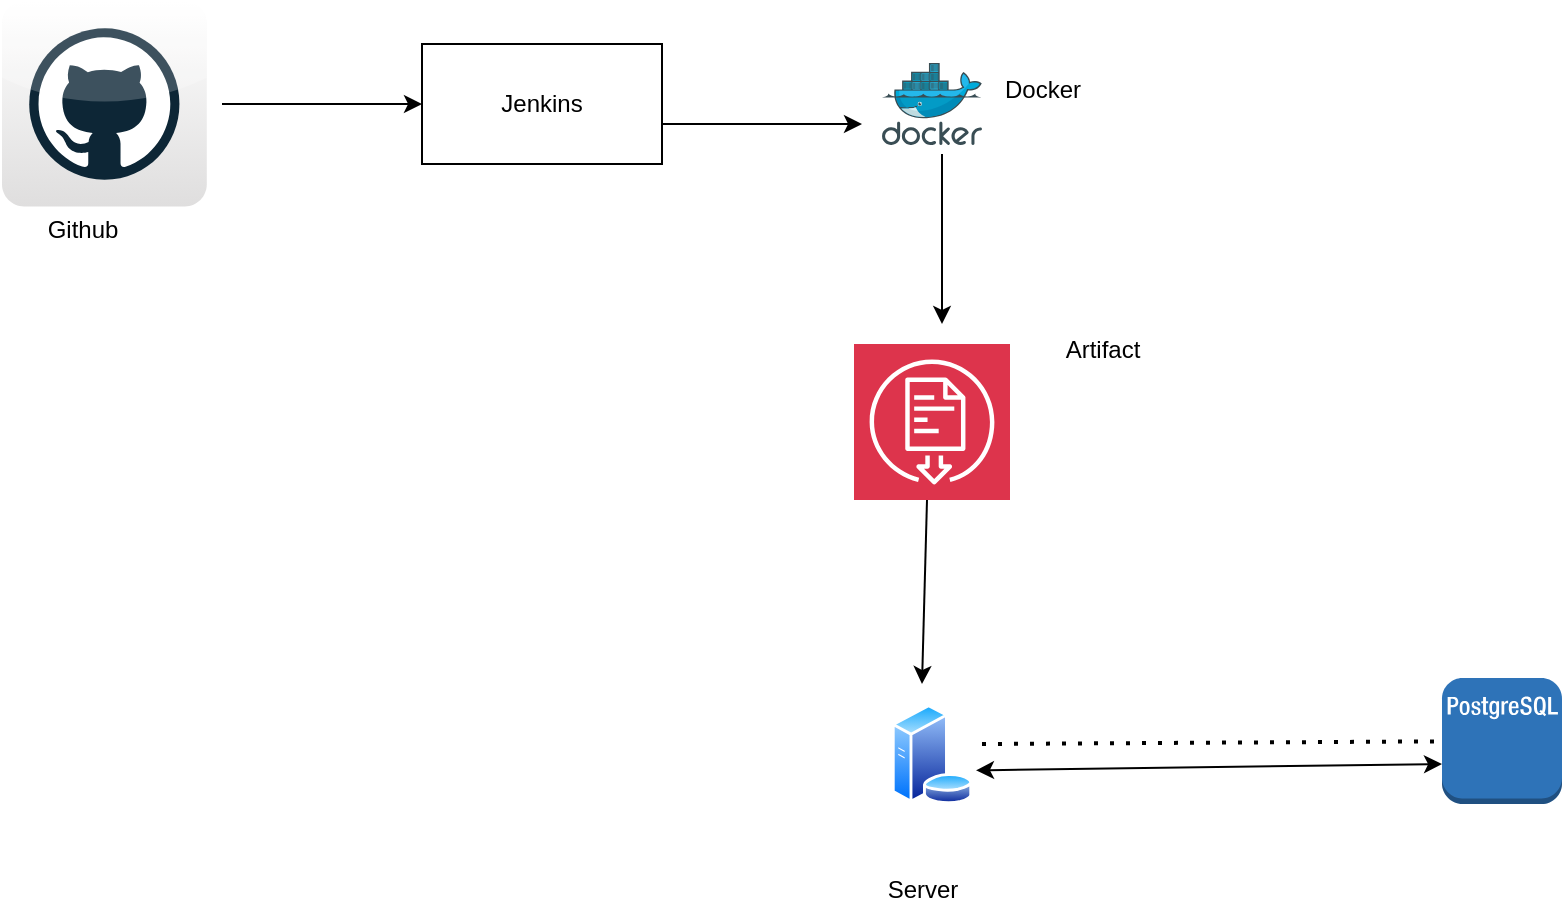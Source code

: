 <mxfile version="24.4.13" type="device" pages="2">
  <diagram id="yb49rx6w2PYvyugQtVp_" name="Simple delpoyment ">
    <mxGraphModel dx="1674" dy="892" grid="1" gridSize="10" guides="1" tooltips="1" connect="1" arrows="1" fold="1" page="1" pageScale="1" pageWidth="850" pageHeight="1100" math="0" shadow="0">
      <root>
        <mxCell id="0" />
        <mxCell id="1" parent="0" />
        <mxCell id="uhG4YwC8ldVMHGSl_bex-1" value="Jenkins" style="rounded=0;whiteSpace=wrap;html=1;" vertex="1" parent="1">
          <mxGeometry x="240" y="80" width="120" height="60" as="geometry" />
        </mxCell>
        <mxCell id="uhG4YwC8ldVMHGSl_bex-2" value="" style="endArrow=classic;html=1;rounded=0;" edge="1" parent="1">
          <mxGeometry width="50" height="50" relative="1" as="geometry">
            <mxPoint x="140" y="110" as="sourcePoint" />
            <mxPoint x="240" y="110" as="targetPoint" />
          </mxGeometry>
        </mxCell>
        <mxCell id="G0cFC70zCTmB0lZxngho-1" value="" style="dashed=0;outlineConnect=0;html=1;align=center;labelPosition=center;verticalLabelPosition=bottom;verticalAlign=top;shape=mxgraph.webicons.github;gradientColor=#DFDEDE" vertex="1" parent="1">
          <mxGeometry x="30" y="58.8" width="102.4" height="102.4" as="geometry" />
        </mxCell>
        <mxCell id="G0cFC70zCTmB0lZxngho-2" value="" style="endArrow=classic;html=1;rounded=0;" edge="1" parent="1">
          <mxGeometry width="50" height="50" relative="1" as="geometry">
            <mxPoint x="360" y="120" as="sourcePoint" />
            <mxPoint x="460" y="120" as="targetPoint" />
          </mxGeometry>
        </mxCell>
        <mxCell id="AM3liKbqM1L85apQDmbP-1" value="" style="image;sketch=0;aspect=fixed;html=1;points=[];align=center;fontSize=12;image=img/lib/mscae/Docker.svg;" vertex="1" parent="1">
          <mxGeometry x="470" y="89.5" width="50" height="41" as="geometry" />
        </mxCell>
        <mxCell id="AM3liKbqM1L85apQDmbP-2" value="" style="sketch=0;points=[[0,0,0],[0.25,0,0],[0.5,0,0],[0.75,0,0],[1,0,0],[0,1,0],[0.25,1,0],[0.5,1,0],[0.75,1,0],[1,1,0],[0,0.25,0],[0,0.5,0],[0,0.75,0],[1,0.25,0],[1,0.5,0],[1,0.75,0]];outlineConnect=0;fontColor=#232F3E;fillColor=#DD344C;strokeColor=#ffffff;dashed=0;verticalLabelPosition=bottom;verticalAlign=top;align=center;html=1;fontSize=12;fontStyle=0;aspect=fixed;shape=mxgraph.aws4.resourceIcon;resIcon=mxgraph.aws4.artifact;" vertex="1" parent="1">
          <mxGeometry x="456" y="230" width="78" height="78" as="geometry" />
        </mxCell>
        <mxCell id="AM3liKbqM1L85apQDmbP-3" value="" style="endArrow=classic;html=1;rounded=0;" edge="1" parent="1">
          <mxGeometry width="50" height="50" relative="1" as="geometry">
            <mxPoint x="500" y="135" as="sourcePoint" />
            <mxPoint x="500" y="220" as="targetPoint" />
          </mxGeometry>
        </mxCell>
        <mxCell id="AM3liKbqM1L85apQDmbP-4" value="" style="outlineConnect=0;dashed=0;verticalLabelPosition=bottom;verticalAlign=top;align=center;html=1;shape=mxgraph.aws3.postgre_sql_instance;fillColor=#2E73B8;gradientColor=none;" vertex="1" parent="1">
          <mxGeometry x="750" y="397" width="60" height="63" as="geometry" />
        </mxCell>
        <mxCell id="AM3liKbqM1L85apQDmbP-5" value="" style="endArrow=classic;html=1;rounded=0;exitX=0.5;exitY=1;exitDx=0;exitDy=0;exitPerimeter=0;" edge="1" parent="1">
          <mxGeometry width="50" height="50" relative="1" as="geometry">
            <mxPoint x="492.5" y="308" as="sourcePoint" />
            <mxPoint x="490" y="400" as="targetPoint" />
          </mxGeometry>
        </mxCell>
        <mxCell id="AM3liKbqM1L85apQDmbP-6" value="" style="image;aspect=fixed;perimeter=ellipsePerimeter;html=1;align=center;shadow=0;dashed=0;spacingTop=3;image=img/lib/active_directory/database_server.svg;" vertex="1" parent="1">
          <mxGeometry x="474.5" y="410" width="41" height="50" as="geometry" />
        </mxCell>
        <mxCell id="AM3liKbqM1L85apQDmbP-7" value="" style="endArrow=none;dashed=1;html=1;dashPattern=1 3;strokeWidth=2;rounded=0;" edge="1" parent="1" target="AM3liKbqM1L85apQDmbP-4">
          <mxGeometry width="50" height="50" relative="1" as="geometry">
            <mxPoint x="520" y="430" as="sourcePoint" />
            <mxPoint x="570" y="380" as="targetPoint" />
          </mxGeometry>
        </mxCell>
        <mxCell id="AM3liKbqM1L85apQDmbP-8" value="" style="endArrow=classic;startArrow=classic;html=1;rounded=0;entryX=0.05;entryY=0.95;entryDx=0;entryDy=0;entryPerimeter=0;" edge="1" parent="1">
          <mxGeometry width="50" height="50" relative="1" as="geometry">
            <mxPoint x="517" y="443.15" as="sourcePoint" />
            <mxPoint x="750" y="440.0" as="targetPoint" />
          </mxGeometry>
        </mxCell>
        <mxCell id="W-1WwvfQf49BfcCnIo8O-1" value="Github" style="text;html=1;align=center;verticalAlign=middle;resizable=0;points=[];autosize=1;strokeColor=none;fillColor=none;" vertex="1" parent="1">
          <mxGeometry x="40" y="158" width="60" height="30" as="geometry" />
        </mxCell>
        <mxCell id="W-1WwvfQf49BfcCnIo8O-2" value="Docker" style="text;html=1;align=center;verticalAlign=middle;resizable=0;points=[];autosize=1;strokeColor=none;fillColor=none;" vertex="1" parent="1">
          <mxGeometry x="520" y="88" width="60" height="30" as="geometry" />
        </mxCell>
        <mxCell id="W-1WwvfQf49BfcCnIo8O-3" value="Artifact" style="text;html=1;align=center;verticalAlign=middle;resizable=0;points=[];autosize=1;strokeColor=none;fillColor=none;" vertex="1" parent="1">
          <mxGeometry x="550" y="218" width="60" height="30" as="geometry" />
        </mxCell>
        <mxCell id="W-1WwvfQf49BfcCnIo8O-4" value="Server" style="text;html=1;align=center;verticalAlign=middle;resizable=0;points=[];autosize=1;strokeColor=none;fillColor=none;" vertex="1" parent="1">
          <mxGeometry x="460" y="488" width="60" height="30" as="geometry" />
        </mxCell>
      </root>
    </mxGraphModel>
  </diagram>
  <diagram name="Azure" id="3DtD96aW4q_5SKu1PEmF">
    <mxGraphModel dx="1674" dy="892" grid="1" gridSize="10" guides="1" tooltips="1" connect="1" arrows="1" fold="1" page="1" pageScale="1" pageWidth="850" pageHeight="1100" math="0" shadow="0">
      <root>
        <mxCell id="0" />
        <mxCell id="1" parent="0" />
        <mxCell id="j5kHvW-AeX4OJAYs9I1w-1" value="" style="image;aspect=fixed;html=1;points=[];align=center;fontSize=12;image=img/lib/azure2/app_services/App_Services.svg;" vertex="1" parent="1">
          <mxGeometry x="180" y="390" width="64" height="64" as="geometry" />
        </mxCell>
        <mxCell id="y4n8BK5lundQYC1cSIpg-1" value="" style="image;aspect=fixed;html=1;points=[];align=center;fontSize=12;image=img/lib/azure2/networking/Application_Gateways.svg;" vertex="1" parent="1">
          <mxGeometry x="260" y="540" width="64" height="64" as="geometry" />
        </mxCell>
        <mxCell id="y4n8BK5lundQYC1cSIpg-2" value="" style="image;aspect=fixed;html=1;points=[];align=center;fontSize=12;image=img/lib/azure2/databases/Azure_Database_PostgreSQL_Server.svg;" vertex="1" parent="1">
          <mxGeometry x="650" y="394" width="48" height="64" as="geometry" />
        </mxCell>
        <mxCell id="y4n8BK5lundQYC1cSIpg-3" value="" style="dashed=0;outlineConnect=0;html=1;align=center;labelPosition=center;verticalLabelPosition=bottom;verticalAlign=top;shape=mxgraph.webicons.github;gradientColor=#DFDEDE" vertex="1" parent="1">
          <mxGeometry x="60" y="50" width="102.4" height="102.4" as="geometry" />
        </mxCell>
        <mxCell id="y4n8BK5lundQYC1cSIpg-4" value="" style="image;aspect=fixed;html=1;points=[];align=center;fontSize=12;image=img/lib/azure2/devops/Azure_DevOps.svg;" vertex="1" parent="1">
          <mxGeometry x="300" y="80.0" width="50" height="50" as="geometry" />
        </mxCell>
        <mxCell id="y4n8BK5lundQYC1cSIpg-5" value="" style="image;aspect=fixed;html=1;points=[];align=center;fontSize=12;image=img/lib/azure2/containers/Container_Registries.svg;" vertex="1" parent="1">
          <mxGeometry x="282" y="290" width="68" height="61" as="geometry" />
        </mxCell>
        <mxCell id="LFJi09irLXMfHXcB5fkf-1" value="" style="image;aspect=fixed;html=1;points=[];align=center;fontSize=12;image=img/lib/azure2/app_services/App_Services.svg;" vertex="1" parent="1">
          <mxGeometry x="368" y="394" width="64" height="64" as="geometry" />
        </mxCell>
        <mxCell id="LFJi09irLXMfHXcB5fkf-2" value="WEB" style="text;html=1;align=center;verticalAlign=middle;resizable=0;points=[];autosize=1;strokeColor=none;fillColor=none;" vertex="1" parent="1">
          <mxGeometry x="145" y="458" width="50" height="30" as="geometry" />
        </mxCell>
        <mxCell id="LFJi09irLXMfHXcB5fkf-3" value="API" style="text;html=1;align=center;verticalAlign=middle;resizable=0;points=[];autosize=1;strokeColor=none;fillColor=none;" vertex="1" parent="1">
          <mxGeometry x="385" y="458" width="40" height="30" as="geometry" />
        </mxCell>
        <mxCell id="LFJi09irLXMfHXcB5fkf-4" value="" style="endArrow=classic;startArrow=classic;html=1;rounded=0;entryX=0.016;entryY=0.359;entryDx=0;entryDy=0;entryPerimeter=0;" edge="1" parent="1" target="LFJi09irLXMfHXcB5fkf-1">
          <mxGeometry width="50" height="50" relative="1" as="geometry">
            <mxPoint x="244" y="420" as="sourcePoint" />
            <mxPoint x="294" y="370" as="targetPoint" />
          </mxGeometry>
        </mxCell>
        <mxCell id="LFJi09irLXMfHXcB5fkf-5" value="" style="endArrow=classic;startArrow=classic;html=1;rounded=0;entryX=0.021;entryY=0.516;entryDx=0;entryDy=0;entryPerimeter=0;" edge="1" parent="1" target="y4n8BK5lundQYC1cSIpg-2">
          <mxGeometry width="50" height="50" relative="1" as="geometry">
            <mxPoint x="425" y="430" as="sourcePoint" />
            <mxPoint x="475" y="380" as="targetPoint" />
          </mxGeometry>
        </mxCell>
        <mxCell id="LFJi09irLXMfHXcB5fkf-6" value="" style="endArrow=classic;html=1;rounded=0;exitX=1.059;exitY=1.066;exitDx=0;exitDy=0;exitPerimeter=0;" edge="1" parent="1" source="y4n8BK5lundQYC1cSIpg-5" target="LFJi09irLXMfHXcB5fkf-1">
          <mxGeometry width="50" height="50" relative="1" as="geometry">
            <mxPoint x="350" y="281" as="sourcePoint" />
            <mxPoint x="400" y="231" as="targetPoint" />
          </mxGeometry>
        </mxCell>
        <mxCell id="LFJi09irLXMfHXcB5fkf-7" value="" style="endArrow=classic;html=1;rounded=0;" edge="1" parent="1" target="y4n8BK5lundQYC1cSIpg-4">
          <mxGeometry width="50" height="50" relative="1" as="geometry">
            <mxPoint x="162.4" y="110" as="sourcePoint" />
            <mxPoint x="212.4" y="60" as="targetPoint" />
          </mxGeometry>
        </mxCell>
        <mxCell id="LFJi09irLXMfHXcB5fkf-9" value="" style="endArrow=classic;html=1;rounded=0;" edge="1" parent="1" source="y4n8BK5lundQYC1cSIpg-5" target="j5kHvW-AeX4OJAYs9I1w-1">
          <mxGeometry width="50" height="50" relative="1" as="geometry">
            <mxPoint x="309" y="270" as="sourcePoint" />
            <mxPoint x="359" y="220" as="targetPoint" />
          </mxGeometry>
        </mxCell>
        <mxCell id="LFJi09irLXMfHXcB5fkf-10" value="Github" style="text;html=1;align=center;verticalAlign=middle;resizable=0;points=[];autosize=1;strokeColor=none;fillColor=none;" vertex="1" parent="1">
          <mxGeometry x="35" y="152.4" width="60" height="30" as="geometry" />
        </mxCell>
        <mxCell id="LFJi09irLXMfHXcB5fkf-11" value="Azure Devops" style="text;html=1;align=center;verticalAlign=middle;resizable=0;points=[];autosize=1;strokeColor=none;fillColor=none;" vertex="1" parent="1">
          <mxGeometry x="360" y="100" width="100" height="30" as="geometry" />
        </mxCell>
        <mxCell id="LFJi09irLXMfHXcB5fkf-12" value="ACR" style="text;html=1;align=center;verticalAlign=middle;resizable=0;points=[];autosize=1;strokeColor=none;fillColor=none;" vertex="1" parent="1">
          <mxGeometry x="350" y="320" width="50" height="30" as="geometry" />
        </mxCell>
        <mxCell id="LFJi09irLXMfHXcB5fkf-13" value="PG by Azure&lt;div&gt;&lt;br&gt;&lt;/div&gt;" style="text;html=1;align=center;verticalAlign=middle;resizable=0;points=[];autosize=1;strokeColor=none;fillColor=none;" vertex="1" parent="1">
          <mxGeometry x="640" y="458" width="90" height="40" as="geometry" />
        </mxCell>
        <mxCell id="LFJi09irLXMfHXcB5fkf-16" value="" style="endArrow=classic;startArrow=classic;html=1;rounded=0;" edge="1" parent="1" target="y4n8BK5lundQYC1cSIpg-1">
          <mxGeometry width="50" height="50" relative="1" as="geometry">
            <mxPoint x="230" y="451" as="sourcePoint" />
            <mxPoint x="280" y="401" as="targetPoint" />
          </mxGeometry>
        </mxCell>
        <mxCell id="LFJi09irLXMfHXcB5fkf-17" value="" style="endArrow=classic;startArrow=classic;html=1;rounded=0;entryX=0.15;entryY=0.033;entryDx=0;entryDy=0;entryPerimeter=0;" edge="1" parent="1" target="LFJi09irLXMfHXcB5fkf-3">
          <mxGeometry width="50" height="50" relative="1" as="geometry">
            <mxPoint x="310" y="550" as="sourcePoint" />
            <mxPoint x="360" y="500" as="targetPoint" />
          </mxGeometry>
        </mxCell>
        <mxCell id="LFJi09irLXMfHXcB5fkf-18" value="" style="endArrow=classic;html=1;rounded=0;" edge="1" parent="1">
          <mxGeometry width="50" height="50" relative="1" as="geometry">
            <mxPoint x="300" y="600" as="sourcePoint" />
            <mxPoint x="300" y="720" as="targetPoint" />
          </mxGeometry>
        </mxCell>
        <mxCell id="LFJi09irLXMfHXcB5fkf-19" value="" style="image;aspect=fixed;perimeter=ellipsePerimeter;html=1;align=center;shadow=0;dashed=0;spacingTop=3;image=img/lib/active_directory/internet_globe.svg;" vertex="1" parent="1">
          <mxGeometry x="274" y="730" width="50" height="50" as="geometry" />
        </mxCell>
        <mxCell id="LFJi09irLXMfHXcB5fkf-20" value="" style="endArrow=classic;html=1;rounded=0;entryX=0.469;entryY=0.781;entryDx=0;entryDy=0;entryPerimeter=0;" edge="1" parent="1" target="y4n8BK5lundQYC1cSIpg-1">
          <mxGeometry width="50" height="50" relative="1" as="geometry">
            <mxPoint x="290" y="730" as="sourcePoint" />
            <mxPoint x="340" y="680" as="targetPoint" />
          </mxGeometry>
        </mxCell>
        <mxCell id="Rnr1JFB0RIbdw85Ychrz-1" value="" style="image;sketch=0;aspect=fixed;html=1;points=[];align=center;fontSize=12;image=img/lib/mscae/Azure_Pipelines.svg;" vertex="1" parent="1">
          <mxGeometry x="300" y="190" width="50" height="50" as="geometry" />
        </mxCell>
        <mxCell id="Rnr1JFB0RIbdw85Ychrz-2" value="" style="endArrow=classic;html=1;rounded=0;entryX=0.7;entryY=-0.06;entryDx=0;entryDy=0;entryPerimeter=0;" edge="1" parent="1" target="Rnr1JFB0RIbdw85Ychrz-1">
          <mxGeometry width="50" height="50" relative="1" as="geometry">
            <mxPoint x="335" y="130" as="sourcePoint" />
            <mxPoint x="385" y="80" as="targetPoint" />
          </mxGeometry>
        </mxCell>
        <mxCell id="Rnr1JFB0RIbdw85Ychrz-3" value="" style="endArrow=classic;html=1;rounded=0;entryX=0.765;entryY=-0.016;entryDx=0;entryDy=0;entryPerimeter=0;" edge="1" parent="1" target="y4n8BK5lundQYC1cSIpg-5">
          <mxGeometry width="50" height="50" relative="1" as="geometry">
            <mxPoint x="335" y="240" as="sourcePoint" />
            <mxPoint x="385" y="190" as="targetPoint" />
          </mxGeometry>
        </mxCell>
        <mxCell id="Rnr1JFB0RIbdw85Ychrz-4" value="Pipeline" style="text;html=1;align=center;verticalAlign=middle;resizable=0;points=[];autosize=1;strokeColor=none;fillColor=none;" vertex="1" parent="1">
          <mxGeometry x="355" y="208" width="70" height="30" as="geometry" />
        </mxCell>
      </root>
    </mxGraphModel>
  </diagram>
</mxfile>
